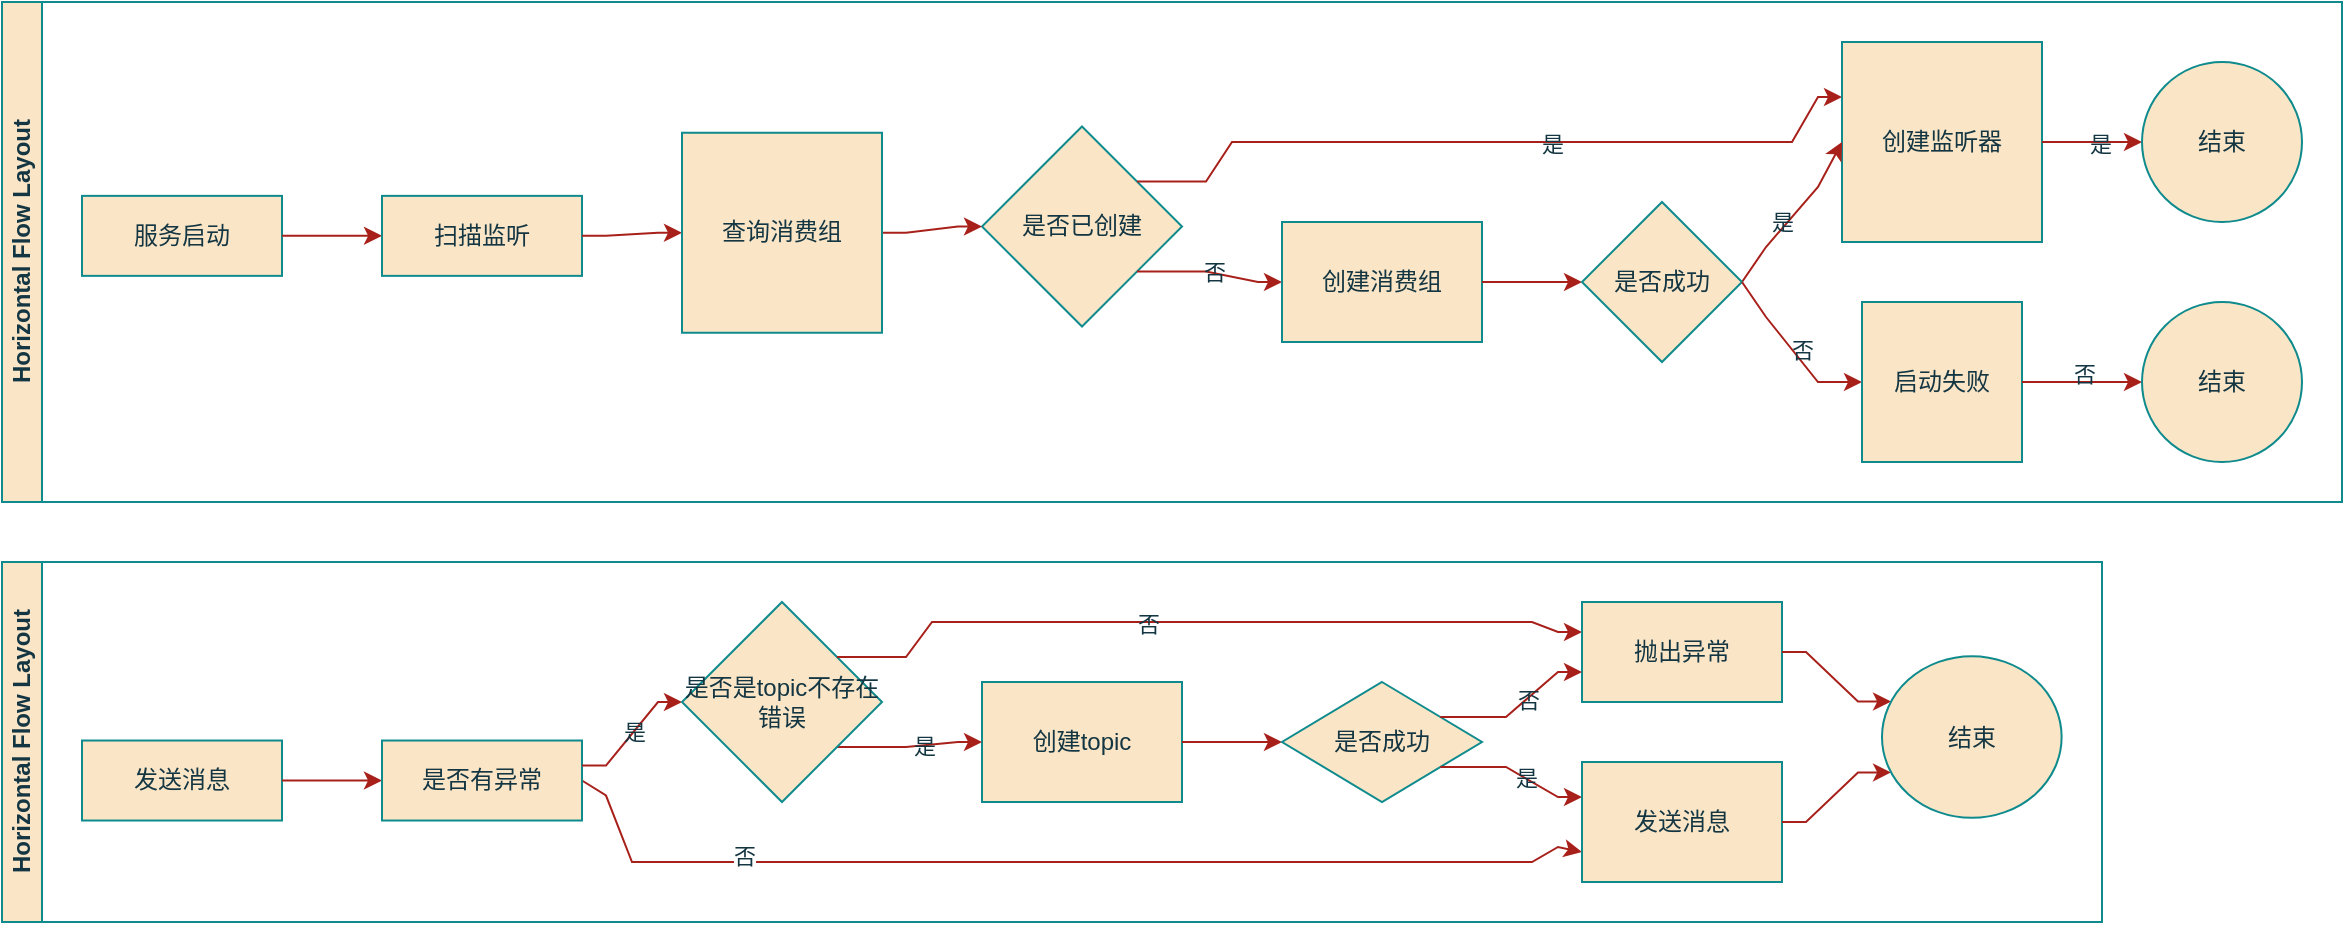 <mxfile version="22.1.3" type="github">
  <diagram name="第 1 页" id="OHvzYQvvOX94lxVfNjPB">
    <mxGraphModel dx="954" dy="585" grid="1" gridSize="10" guides="1" tooltips="1" connect="1" arrows="1" fold="1" page="1" pageScale="1" pageWidth="827" pageHeight="1169" math="0" shadow="0">
      <root>
        <mxCell id="0" />
        <mxCell id="1" parent="0" />
        <mxCell id="VYQc9DKy9v42-T7aidAJ-22" value="Horizontal Flow Layout" style="swimlane;html=1;startSize=20;horizontal=0;childLayout=flowLayout;flowOrientation=west;resizable=0;interRankCellSpacing=50;containerType=tree;fontSize=12;labelBackgroundColor=none;fillColor=#FAE5C7;strokeColor=#0F8B8D;fontColor=#143642;" vertex="1" parent="1">
          <mxGeometry x="34" y="320" width="1170" height="250" as="geometry" />
        </mxCell>
        <mxCell id="VYQc9DKy9v42-T7aidAJ-23" value="服务启动" style="whiteSpace=wrap;html=1;labelBackgroundColor=none;fillColor=#FAE5C7;strokeColor=#0F8B8D;fontColor=#143642;" vertex="1" parent="VYQc9DKy9v42-T7aidAJ-22">
          <mxGeometry x="40" y="96.931" width="100" height="40" as="geometry" />
        </mxCell>
        <mxCell id="VYQc9DKy9v42-T7aidAJ-56" value="" style="edgeStyle=orthogonalEdgeStyle;rounded=0;orthogonalLoop=1;jettySize=auto;html=1;noEdgeStyle=1;orthogonal=1;labelBackgroundColor=none;fontColor=default;strokeColor=#A8201A;" edge="1" source="VYQc9DKy9v42-T7aidAJ-23" target="VYQc9DKy9v42-T7aidAJ-57" parent="VYQc9DKy9v42-T7aidAJ-22">
          <mxGeometry relative="1" as="geometry">
            <Array as="points">
              <mxPoint x="152" y="116.931" />
              <mxPoint x="178" y="116.931" />
            </Array>
          </mxGeometry>
        </mxCell>
        <mxCell id="VYQc9DKy9v42-T7aidAJ-57" value="扫描监听" style="whiteSpace=wrap;html=1;labelBackgroundColor=none;fillColor=#FAE5C7;strokeColor=#0F8B8D;fontColor=#143642;" vertex="1" parent="VYQc9DKy9v42-T7aidAJ-22">
          <mxGeometry x="190" y="96.931" width="100" height="40" as="geometry" />
        </mxCell>
        <mxCell id="VYQc9DKy9v42-T7aidAJ-58" value="" style="edgeStyle=orthogonalEdgeStyle;rounded=0;orthogonalLoop=1;jettySize=auto;html=1;noEdgeStyle=1;orthogonal=1;labelBackgroundColor=none;fontColor=default;strokeColor=#A8201A;" edge="1" target="VYQc9DKy9v42-T7aidAJ-64" source="VYQc9DKy9v42-T7aidAJ-57" parent="VYQc9DKy9v42-T7aidAJ-22">
          <mxGeometry relative="1" as="geometry">
            <mxPoint x="2960" y="2005.926" as="sourcePoint" />
            <Array as="points">
              <mxPoint x="302" y="116.931" />
              <mxPoint x="328" y="115.373" />
            </Array>
          </mxGeometry>
        </mxCell>
        <mxCell id="VYQc9DKy9v42-T7aidAJ-59" value="是否已创建" style="whiteSpace=wrap;html=1;shape=rhombus;perimeter=rhombusPerimeter;labelBackgroundColor=none;fillColor=#FAE5C7;strokeColor=#0F8B8D;fontColor=#143642;" vertex="1" parent="VYQc9DKy9v42-T7aidAJ-22">
          <mxGeometry x="490" y="62.257" width="100" height="100" as="geometry" />
        </mxCell>
        <mxCell id="VYQc9DKy9v42-T7aidAJ-60" value="" style="edgeStyle=orthogonalEdgeStyle;rounded=0;orthogonalLoop=1;jettySize=auto;html=1;noEdgeStyle=1;orthogonal=1;labelBackgroundColor=none;fontColor=default;strokeColor=#A8201A;" edge="1" target="VYQc9DKy9v42-T7aidAJ-61" source="VYQc9DKy9v42-T7aidAJ-59" parent="VYQc9DKy9v42-T7aidAJ-22">
          <mxGeometry relative="1" as="geometry">
            <mxPoint x="3010" y="1915.926" as="sourcePoint" />
            <Array as="points">
              <mxPoint x="602" y="89.757" />
              <mxPoint x="615" y="70" />
              <mxPoint x="765" y="70" />
              <mxPoint x="765" y="70" />
              <mxPoint x="895" y="70" />
              <mxPoint x="908" y="47.5" />
            </Array>
          </mxGeometry>
        </mxCell>
        <mxCell id="VYQc9DKy9v42-T7aidAJ-65" value="是" style="edgeLabel;html=1;align=center;verticalAlign=middle;resizable=0;points=[];labelBackgroundColor=none;fontColor=#143642;" vertex="1" connectable="0" parent="VYQc9DKy9v42-T7aidAJ-60">
          <mxGeometry x="0.16" y="-1" relative="1" as="geometry">
            <mxPoint as="offset" />
          </mxGeometry>
        </mxCell>
        <mxCell id="VYQc9DKy9v42-T7aidAJ-61" value="创建监听器" style="whiteSpace=wrap;html=1;shape=label;rounded=0;labelBackgroundColor=none;fillColor=#FAE5C7;strokeColor=#0F8B8D;fontColor=#143642;" vertex="1" parent="VYQc9DKy9v42-T7aidAJ-22">
          <mxGeometry x="920" y="20" width="100" height="100" as="geometry" />
        </mxCell>
        <mxCell id="VYQc9DKy9v42-T7aidAJ-63" value="" style="edgeStyle=orthogonalEdgeStyle;rounded=0;orthogonalLoop=1;jettySize=auto;html=1;noEdgeStyle=1;orthogonal=1;labelBackgroundColor=none;fontColor=default;strokeColor=#A8201A;" edge="1" target="VYQc9DKy9v42-T7aidAJ-59" source="VYQc9DKy9v42-T7aidAJ-64" parent="VYQc9DKy9v42-T7aidAJ-22">
          <mxGeometry relative="1" as="geometry">
            <mxPoint x="2710" y="1835.926" as="sourcePoint" />
            <Array as="points">
              <mxPoint x="452" y="115.373" />
              <mxPoint x="478" y="112.257" />
            </Array>
          </mxGeometry>
        </mxCell>
        <mxCell id="VYQc9DKy9v42-T7aidAJ-64" value="查询消费组" style="whiteSpace=wrap;html=1;shape=label;rounded=0;labelBackgroundColor=none;fillColor=#FAE5C7;strokeColor=#0F8B8D;fontColor=#143642;" vertex="1" parent="VYQc9DKy9v42-T7aidAJ-22">
          <mxGeometry x="340" y="65.373" width="100" height="100" as="geometry" />
        </mxCell>
        <mxCell id="VYQc9DKy9v42-T7aidAJ-68" value="" style="edgeStyle=orthogonalEdgeStyle;rounded=0;orthogonalLoop=1;jettySize=auto;html=1;noEdgeStyle=1;orthogonal=1;labelBackgroundColor=none;fontColor=default;strokeColor=#A8201A;" edge="1" target="VYQc9DKy9v42-T7aidAJ-69" source="VYQc9DKy9v42-T7aidAJ-59" parent="VYQc9DKy9v42-T7aidAJ-22">
          <mxGeometry relative="1" as="geometry">
            <mxPoint x="2540" y="1675.926" as="sourcePoint" />
            <Array as="points">
              <mxPoint x="602" y="134.757" />
              <mxPoint x="628" y="140" />
            </Array>
          </mxGeometry>
        </mxCell>
        <mxCell id="VYQc9DKy9v42-T7aidAJ-71" value="否" style="edgeLabel;html=1;align=center;verticalAlign=middle;resizable=0;points=[];labelBackgroundColor=none;fontColor=#143642;" vertex="1" connectable="0" parent="VYQc9DKy9v42-T7aidAJ-68">
          <mxGeometry x="0.038" y="1" relative="1" as="geometry">
            <mxPoint as="offset" />
          </mxGeometry>
        </mxCell>
        <mxCell id="VYQc9DKy9v42-T7aidAJ-70" style="edgeStyle=orthogonalEdgeStyle;rounded=0;orthogonalLoop=1;jettySize=auto;html=1;exitX=1;exitY=0.5;exitDx=0;exitDy=0;entryX=0;entryY=0.5;entryDx=0;entryDy=0;noEdgeStyle=1;orthogonal=1;labelBackgroundColor=none;fontColor=default;strokeColor=#A8201A;" edge="1" parent="VYQc9DKy9v42-T7aidAJ-22" source="VYQc9DKy9v42-T7aidAJ-129" target="VYQc9DKy9v42-T7aidAJ-61">
          <mxGeometry relative="1" as="geometry">
            <Array as="points">
              <mxPoint x="882" y="122.5" />
              <mxPoint x="908" y="92.5" />
            </Array>
          </mxGeometry>
        </mxCell>
        <mxCell id="VYQc9DKy9v42-T7aidAJ-131" value="是" style="edgeLabel;html=1;align=center;verticalAlign=middle;resizable=0;points=[];labelBackgroundColor=none;fontColor=#143642;" vertex="1" connectable="0" parent="VYQc9DKy9v42-T7aidAJ-70">
          <mxGeometry x="-0.195" y="3" relative="1" as="geometry">
            <mxPoint x="1" as="offset" />
          </mxGeometry>
        </mxCell>
        <mxCell id="VYQc9DKy9v42-T7aidAJ-69" value="创建消费组" style="whiteSpace=wrap;html=1;shape=label;rounded=0;labelBackgroundColor=none;fillColor=#FAE5C7;strokeColor=#0F8B8D;fontColor=#143642;" vertex="1" parent="VYQc9DKy9v42-T7aidAJ-22">
          <mxGeometry x="640" y="110" width="100" height="60" as="geometry" />
        </mxCell>
        <mxCell id="VYQc9DKy9v42-T7aidAJ-128" value="" style="edgeStyle=orthogonalEdgeStyle;rounded=0;orthogonalLoop=1;jettySize=auto;html=1;exitX=1;exitY=0.5;exitDx=0;exitDy=0;entryX=0;entryY=0.5;entryDx=0;entryDy=0;noEdgeStyle=1;orthogonal=1;labelBackgroundColor=none;fontColor=default;strokeColor=#A8201A;" edge="1" parent="VYQc9DKy9v42-T7aidAJ-22" source="VYQc9DKy9v42-T7aidAJ-69" target="VYQc9DKy9v42-T7aidAJ-129">
          <mxGeometry relative="1" as="geometry">
            <mxPoint x="1814" y="1057.778" as="sourcePoint" />
            <mxPoint x="1864" y="1027.778" as="targetPoint" />
            <Array as="points">
              <mxPoint x="752" y="140" />
              <mxPoint x="778" y="140" />
            </Array>
          </mxGeometry>
        </mxCell>
        <mxCell id="VYQc9DKy9v42-T7aidAJ-129" value="是否成功" style="rhombus;whiteSpace=wrap;html=1;labelBackgroundColor=none;fillColor=#FAE5C7;strokeColor=#0F8B8D;fontColor=#143642;" vertex="1" parent="VYQc9DKy9v42-T7aidAJ-22">
          <mxGeometry x="790" y="100" width="80" height="80" as="geometry" />
        </mxCell>
        <mxCell id="VYQc9DKy9v42-T7aidAJ-132" value="" style="edgeStyle=orthogonalEdgeStyle;rounded=0;orthogonalLoop=1;jettySize=auto;html=1;noEdgeStyle=1;orthogonal=1;labelBackgroundColor=none;fontColor=default;strokeColor=#A8201A;" edge="1" target="VYQc9DKy9v42-T7aidAJ-134" source="VYQc9DKy9v42-T7aidAJ-61" parent="VYQc9DKy9v42-T7aidAJ-22">
          <mxGeometry relative="1" as="geometry">
            <mxPoint x="1402" y="817.778" as="sourcePoint" />
            <Array as="points">
              <mxPoint x="1032" y="70" />
              <mxPoint x="1058" y="70" />
            </Array>
          </mxGeometry>
        </mxCell>
        <mxCell id="VYQc9DKy9v42-T7aidAJ-133" value="是" style="edgeLabel;html=1;align=center;verticalAlign=middle;resizable=0;points=[];labelBackgroundColor=none;fontColor=#143642;" vertex="1" connectable="0" parent="VYQc9DKy9v42-T7aidAJ-132">
          <mxGeometry x="0.16" y="-1" relative="1" as="geometry">
            <mxPoint as="offset" />
          </mxGeometry>
        </mxCell>
        <mxCell id="VYQc9DKy9v42-T7aidAJ-134" value="结束" style="whiteSpace=wrap;html=1;shape=ellipse;rounded=0;perimeter=ellipsePerimeter;aspect=fixed;labelBackgroundColor=none;fillColor=#FAE5C7;strokeColor=#0F8B8D;fontColor=#143642;" vertex="1" parent="VYQc9DKy9v42-T7aidAJ-22">
          <mxGeometry x="1070" y="30" width="80" height="80" as="geometry" />
        </mxCell>
        <mxCell id="VYQc9DKy9v42-T7aidAJ-135" value="" style="edgeStyle=orthogonalEdgeStyle;rounded=0;orthogonalLoop=1;jettySize=auto;html=1;exitX=1;exitY=0.5;exitDx=0;exitDy=0;entryX=0;entryY=0.5;entryDx=0;entryDy=0;noEdgeStyle=1;orthogonal=1;labelBackgroundColor=none;fontColor=default;strokeColor=#A8201A;" edge="1" target="VYQc9DKy9v42-T7aidAJ-136" source="VYQc9DKy9v42-T7aidAJ-129" parent="VYQc9DKy9v42-T7aidAJ-22">
          <mxGeometry relative="1" as="geometry">
            <mxPoint x="1454" y="764" as="sourcePoint" />
            <mxPoint x="1898" y="1347.778" as="targetPoint" />
            <Array as="points">
              <mxPoint x="882" y="157.5" />
              <mxPoint x="908" y="190" />
            </Array>
          </mxGeometry>
        </mxCell>
        <mxCell id="VYQc9DKy9v42-T7aidAJ-137" value="否" style="edgeLabel;html=1;align=center;verticalAlign=middle;resizable=0;points=[];labelBackgroundColor=none;fontColor=#143642;" vertex="1" connectable="0" parent="VYQc9DKy9v42-T7aidAJ-135">
          <mxGeometry x="0.069" y="4" relative="1" as="geometry">
            <mxPoint x="-1" as="offset" />
          </mxGeometry>
        </mxCell>
        <mxCell id="VYQc9DKy9v42-T7aidAJ-136" value="启动失败" style="whiteSpace=wrap;html=1;rounded=0;labelBackgroundColor=none;fillColor=#FAE5C7;strokeColor=#0F8B8D;fontColor=#143642;" vertex="1" parent="VYQc9DKy9v42-T7aidAJ-22">
          <mxGeometry x="930" y="150" width="80" height="80" as="geometry" />
        </mxCell>
        <mxCell id="VYQc9DKy9v42-T7aidAJ-138" value="" style="edgeStyle=orthogonalEdgeStyle;rounded=0;orthogonalLoop=1;jettySize=auto;html=1;exitX=1;exitY=0.5;exitDx=0;exitDy=0;entryX=0;entryY=0.5;entryDx=0;entryDy=0;noEdgeStyle=1;orthogonal=1;labelBackgroundColor=none;fontColor=default;strokeColor=#A8201A;" edge="1" target="VYQc9DKy9v42-T7aidAJ-140" source="VYQc9DKy9v42-T7aidAJ-136" parent="VYQc9DKy9v42-T7aidAJ-22">
          <mxGeometry relative="1" as="geometry">
            <mxPoint x="1384" y="700" as="sourcePoint" />
            <mxPoint x="1932" y="1667.778" as="targetPoint" />
            <Array as="points">
              <mxPoint x="1032" y="190" />
              <mxPoint x="1058" y="190" />
            </Array>
          </mxGeometry>
        </mxCell>
        <mxCell id="VYQc9DKy9v42-T7aidAJ-139" value="否" style="edgeLabel;html=1;align=center;verticalAlign=middle;resizable=0;points=[];labelBackgroundColor=none;fontColor=#143642;" vertex="1" connectable="0" parent="VYQc9DKy9v42-T7aidAJ-138">
          <mxGeometry x="0.069" y="4" relative="1" as="geometry">
            <mxPoint x="-1" as="offset" />
          </mxGeometry>
        </mxCell>
        <mxCell id="VYQc9DKy9v42-T7aidAJ-140" value="结束" style="whiteSpace=wrap;html=1;rounded=0;shape=ellipse;perimeter=ellipsePerimeter;aspect=fixed;labelBackgroundColor=none;fillColor=#FAE5C7;strokeColor=#0F8B8D;fontColor=#143642;" vertex="1" parent="VYQc9DKy9v42-T7aidAJ-22">
          <mxGeometry x="1070" y="150" width="80" height="80" as="geometry" />
        </mxCell>
        <mxCell id="VYQc9DKy9v42-T7aidAJ-87" value="Horizontal Flow Layout" style="swimlane;html=1;startSize=20;horizontal=0;childLayout=flowLayout;flowOrientation=west;resizable=0;interRankCellSpacing=50;containerType=tree;fontSize=12;labelBackgroundColor=none;fillColor=#FAE5C7;strokeColor=#0F8B8D;fontColor=#143642;" vertex="1" parent="1">
          <mxGeometry x="34" y="600" width="1050" height="180" as="geometry" />
        </mxCell>
        <mxCell id="VYQc9DKy9v42-T7aidAJ-88" value="发送消息" style="whiteSpace=wrap;html=1;labelBackgroundColor=none;fillColor=#FAE5C7;strokeColor=#0F8B8D;fontColor=#143642;" vertex="1" parent="VYQc9DKy9v42-T7aidAJ-87">
          <mxGeometry x="40" y="89.259" width="100" height="40" as="geometry" />
        </mxCell>
        <mxCell id="VYQc9DKy9v42-T7aidAJ-89" value="" style="edgeStyle=orthogonalEdgeStyle;rounded=0;orthogonalLoop=1;jettySize=auto;html=1;noEdgeStyle=1;orthogonal=1;labelBackgroundColor=none;fontColor=default;strokeColor=#A8201A;" edge="1" parent="VYQc9DKy9v42-T7aidAJ-87" source="VYQc9DKy9v42-T7aidAJ-88" target="VYQc9DKy9v42-T7aidAJ-90">
          <mxGeometry relative="1" as="geometry">
            <Array as="points">
              <mxPoint x="152" y="109.259" />
              <mxPoint x="178" y="109.259" />
            </Array>
          </mxGeometry>
        </mxCell>
        <mxCell id="VYQc9DKy9v42-T7aidAJ-153" style="edgeStyle=orthogonalEdgeStyle;rounded=0;orthogonalLoop=1;jettySize=auto;html=1;exitX=1;exitY=0.5;exitDx=0;exitDy=0;entryX=0;entryY=0.75;entryDx=0;entryDy=0;strokeColor=#A8201A;fontColor=#143642;fillColor=#FAE5C7;noEdgeStyle=1;orthogonal=1;" edge="1" parent="VYQc9DKy9v42-T7aidAJ-87" source="VYQc9DKy9v42-T7aidAJ-90" target="VYQc9DKy9v42-T7aidAJ-147">
          <mxGeometry relative="1" as="geometry">
            <Array as="points">
              <mxPoint x="302" y="116.759" />
              <mxPoint x="315" y="150" />
              <mxPoint x="465" y="150" />
              <mxPoint x="465" y="150" />
              <mxPoint x="615" y="150" />
              <mxPoint x="615" y="150" />
              <mxPoint x="765" y="150" />
              <mxPoint x="778" y="142.5" />
            </Array>
          </mxGeometry>
        </mxCell>
        <mxCell id="VYQc9DKy9v42-T7aidAJ-162" value="否" style="edgeLabel;html=1;align=center;verticalAlign=middle;resizable=0;points=[];fontColor=#143642;" vertex="1" connectable="0" parent="VYQc9DKy9v42-T7aidAJ-153">
          <mxGeometry x="-0.598" y="3" relative="1" as="geometry">
            <mxPoint as="offset" />
          </mxGeometry>
        </mxCell>
        <mxCell id="VYQc9DKy9v42-T7aidAJ-90" value="是否有异常" style="whiteSpace=wrap;html=1;labelBackgroundColor=none;fillColor=#FAE5C7;strokeColor=#0F8B8D;fontColor=#143642;" vertex="1" parent="VYQc9DKy9v42-T7aidAJ-87">
          <mxGeometry x="190" y="89.259" width="100" height="40" as="geometry" />
        </mxCell>
        <mxCell id="VYQc9DKy9v42-T7aidAJ-91" value="" style="edgeStyle=orthogonalEdgeStyle;rounded=0;orthogonalLoop=1;jettySize=auto;html=1;noEdgeStyle=1;orthogonal=1;labelBackgroundColor=none;fontColor=default;strokeColor=#A8201A;" edge="1" parent="VYQc9DKy9v42-T7aidAJ-87" source="VYQc9DKy9v42-T7aidAJ-90" target="VYQc9DKy9v42-T7aidAJ-97">
          <mxGeometry relative="1" as="geometry">
            <mxPoint x="4640" y="2735" as="sourcePoint" />
            <Array as="points">
              <mxPoint x="302" y="101.759" />
              <mxPoint x="328" y="70" />
            </Array>
          </mxGeometry>
        </mxCell>
        <mxCell id="VYQc9DKy9v42-T7aidAJ-110" value="是" style="edgeLabel;html=1;align=center;verticalAlign=middle;resizable=0;points=[];labelBackgroundColor=none;fontColor=#143642;" vertex="1" connectable="0" parent="VYQc9DKy9v42-T7aidAJ-91">
          <mxGeometry x="0.037" relative="1" as="geometry">
            <mxPoint as="offset" />
          </mxGeometry>
        </mxCell>
        <mxCell id="VYQc9DKy9v42-T7aidAJ-92" value="创建topic" style="whiteSpace=wrap;html=1;shape=label;rounded=0;labelBackgroundColor=none;fillColor=#FAE5C7;strokeColor=#0F8B8D;fontColor=#143642;" vertex="1" parent="VYQc9DKy9v42-T7aidAJ-87">
          <mxGeometry x="490" y="60" width="100" height="60" as="geometry" />
        </mxCell>
        <mxCell id="VYQc9DKy9v42-T7aidAJ-96" value="" style="edgeStyle=orthogonalEdgeStyle;rounded=0;orthogonalLoop=1;jettySize=auto;html=1;noEdgeStyle=1;orthogonal=1;labelBackgroundColor=none;fontColor=default;strokeColor=#A8201A;" edge="1" parent="VYQc9DKy9v42-T7aidAJ-87" source="VYQc9DKy9v42-T7aidAJ-97" target="VYQc9DKy9v42-T7aidAJ-92">
          <mxGeometry relative="1" as="geometry">
            <mxPoint x="4390" y="2565" as="sourcePoint" />
            <Array as="points">
              <mxPoint x="452" y="92.5" />
              <mxPoint x="478" y="90" />
            </Array>
          </mxGeometry>
        </mxCell>
        <mxCell id="VYQc9DKy9v42-T7aidAJ-113" value="是" style="edgeLabel;html=1;align=center;verticalAlign=middle;resizable=0;points=[];labelBackgroundColor=none;fontColor=#143642;" vertex="1" connectable="0" parent="VYQc9DKy9v42-T7aidAJ-96">
          <mxGeometry x="0.154" relative="1" as="geometry">
            <mxPoint x="1" as="offset" />
          </mxGeometry>
        </mxCell>
        <mxCell id="VYQc9DKy9v42-T7aidAJ-97" value="是否是topic不存在错误" style="whiteSpace=wrap;html=1;shape=rhombus;rounded=0;perimeter=rhombusPerimeter;labelBackgroundColor=none;fillColor=#FAE5C7;strokeColor=#0F8B8D;fontColor=#143642;" vertex="1" parent="VYQc9DKy9v42-T7aidAJ-87">
          <mxGeometry x="340" y="20" width="100" height="100" as="geometry" />
        </mxCell>
        <mxCell id="VYQc9DKy9v42-T7aidAJ-106" value="" style="edgeStyle=orthogonalEdgeStyle;rounded=0;orthogonalLoop=1;jettySize=auto;html=1;noEdgeStyle=1;orthogonal=1;labelBackgroundColor=none;fontColor=default;strokeColor=#A8201A;" edge="1" target="VYQc9DKy9v42-T7aidAJ-107" source="VYQc9DKy9v42-T7aidAJ-97" parent="VYQc9DKy9v42-T7aidAJ-87">
          <mxGeometry relative="1" as="geometry">
            <mxPoint x="3100" y="2025" as="sourcePoint" />
            <Array as="points">
              <mxPoint x="452" y="47.5" />
              <mxPoint x="465" y="30" />
              <mxPoint x="615" y="30" />
              <mxPoint x="615" y="30" />
              <mxPoint x="765" y="30" />
              <mxPoint x="778" y="35" />
            </Array>
          </mxGeometry>
        </mxCell>
        <mxCell id="VYQc9DKy9v42-T7aidAJ-114" value="否" style="edgeLabel;html=1;align=center;verticalAlign=middle;resizable=0;points=[];labelBackgroundColor=none;fontColor=#143642;" vertex="1" connectable="0" parent="VYQc9DKy9v42-T7aidAJ-106">
          <mxGeometry x="-0.143" y="-1" relative="1" as="geometry">
            <mxPoint as="offset" />
          </mxGeometry>
        </mxCell>
        <mxCell id="VYQc9DKy9v42-T7aidAJ-107" value="抛出异常" style="whiteSpace=wrap;html=1;shape=label;rounded=0;labelBackgroundColor=none;fillColor=#FAE5C7;strokeColor=#0F8B8D;fontColor=#143642;" vertex="1" parent="VYQc9DKy9v42-T7aidAJ-87">
          <mxGeometry x="790" y="20" width="100" height="50" as="geometry" />
        </mxCell>
        <mxCell id="VYQc9DKy9v42-T7aidAJ-111" value="" style="edgeStyle=orthogonalEdgeStyle;rounded=0;orthogonalLoop=1;jettySize=auto;html=1;noEdgeStyle=1;orthogonal=1;labelBackgroundColor=none;fontColor=default;strokeColor=#A8201A;" edge="1" target="VYQc9DKy9v42-T7aidAJ-158" source="VYQc9DKy9v42-T7aidAJ-107" parent="VYQc9DKy9v42-T7aidAJ-87">
          <mxGeometry relative="1" as="geometry">
            <mxPoint x="2730" y="1788" as="sourcePoint" />
            <Array as="points">
              <mxPoint x="902" y="45" />
              <mxPoint x="928" y="69.792" />
            </Array>
          </mxGeometry>
        </mxCell>
        <mxCell id="VYQc9DKy9v42-T7aidAJ-142" value="" style="edgeStyle=orthogonalEdgeStyle;rounded=0;orthogonalLoop=1;jettySize=auto;html=1;noEdgeStyle=1;orthogonal=1;labelBackgroundColor=none;fontColor=default;strokeColor=#A8201A;" edge="1" target="VYQc9DKy9v42-T7aidAJ-144" source="VYQc9DKy9v42-T7aidAJ-92" parent="VYQc9DKy9v42-T7aidAJ-87">
          <mxGeometry relative="1" as="geometry">
            <mxPoint x="1652" y="1248" as="sourcePoint" />
            <Array as="points">
              <mxPoint x="602" y="90" />
              <mxPoint x="628" y="90" />
            </Array>
          </mxGeometry>
        </mxCell>
        <mxCell id="VYQc9DKy9v42-T7aidAJ-144" value="是否成功" style="whiteSpace=wrap;html=1;shape=rhombus;rounded=0;labelBackgroundColor=none;fillColor=#FAE5C7;strokeColor=#0F8B8D;fontColor=#143642;perimeter=rhombusPerimeter;" vertex="1" parent="VYQc9DKy9v42-T7aidAJ-87">
          <mxGeometry x="640" y="60" width="100" height="60" as="geometry" />
        </mxCell>
        <mxCell id="VYQc9DKy9v42-T7aidAJ-145" value="" style="edgeStyle=orthogonalEdgeStyle;rounded=0;orthogonalLoop=1;jettySize=auto;html=1;noEdgeStyle=1;orthogonal=1;labelBackgroundColor=none;fontColor=default;strokeColor=#A8201A;" edge="1" target="VYQc9DKy9v42-T7aidAJ-147" source="VYQc9DKy9v42-T7aidAJ-144" parent="VYQc9DKy9v42-T7aidAJ-87">
          <mxGeometry relative="1" as="geometry">
            <mxPoint x="1704" y="1210" as="sourcePoint" />
            <Array as="points">
              <mxPoint x="752" y="102.5" />
              <mxPoint x="778" y="117.5" />
            </Array>
          </mxGeometry>
        </mxCell>
        <mxCell id="VYQc9DKy9v42-T7aidAJ-146" value="是" style="edgeLabel;html=1;align=center;verticalAlign=middle;resizable=0;points=[];labelBackgroundColor=none;fontColor=#143642;" vertex="1" connectable="0" parent="VYQc9DKy9v42-T7aidAJ-145">
          <mxGeometry x="0.154" relative="1" as="geometry">
            <mxPoint x="1" as="offset" />
          </mxGeometry>
        </mxCell>
        <mxCell id="VYQc9DKy9v42-T7aidAJ-147" value="发送消息" style="whiteSpace=wrap;html=1;shape=label;rounded=0;labelBackgroundColor=none;fillColor=#FAE5C7;strokeColor=#0F8B8D;fontColor=#143642;" vertex="1" parent="VYQc9DKy9v42-T7aidAJ-87">
          <mxGeometry x="790" y="100" width="100" height="60" as="geometry" />
        </mxCell>
        <mxCell id="VYQc9DKy9v42-T7aidAJ-148" value="" style="edgeStyle=orthogonalEdgeStyle;rounded=0;orthogonalLoop=1;jettySize=auto;html=1;noEdgeStyle=1;orthogonal=1;labelBackgroundColor=none;fontColor=default;strokeColor=#A8201A;" edge="1" target="VYQc9DKy9v42-T7aidAJ-107" source="VYQc9DKy9v42-T7aidAJ-144" parent="VYQc9DKy9v42-T7aidAJ-87">
          <mxGeometry relative="1" as="geometry">
            <mxPoint x="1584" y="1150" as="sourcePoint" />
            <Array as="points">
              <mxPoint x="752" y="77.5" />
              <mxPoint x="778" y="55" />
            </Array>
          </mxGeometry>
        </mxCell>
        <mxCell id="VYQc9DKy9v42-T7aidAJ-149" value="否" style="edgeLabel;html=1;align=center;verticalAlign=middle;resizable=0;points=[];labelBackgroundColor=none;fontColor=#143642;" vertex="1" connectable="0" parent="VYQc9DKy9v42-T7aidAJ-148">
          <mxGeometry x="0.154" relative="1" as="geometry">
            <mxPoint x="1" as="offset" />
          </mxGeometry>
        </mxCell>
        <mxCell id="VYQc9DKy9v42-T7aidAJ-156" value="" style="edgeStyle=orthogonalEdgeStyle;rounded=0;orthogonalLoop=1;jettySize=auto;html=1;noEdgeStyle=1;orthogonal=1;labelBackgroundColor=none;fontColor=default;strokeColor=#A8201A;" edge="1" target="VYQc9DKy9v42-T7aidAJ-158" source="VYQc9DKy9v42-T7aidAJ-147" parent="VYQc9DKy9v42-T7aidAJ-87">
          <mxGeometry relative="1" as="geometry">
            <mxPoint x="1313" y="943" as="sourcePoint" />
            <Array as="points">
              <mxPoint x="902" y="130" />
              <mxPoint x="928" y="105.207" />
            </Array>
          </mxGeometry>
        </mxCell>
        <mxCell id="VYQc9DKy9v42-T7aidAJ-158" value="结束" style="whiteSpace=wrap;html=1;shape=ellipse;rounded=0;labelBackgroundColor=none;fillColor=#FAE5C7;strokeColor=#0F8B8D;fontColor=#143642;perimeter=ellipsePerimeter;" vertex="1" parent="VYQc9DKy9v42-T7aidAJ-87">
          <mxGeometry x="940" y="47.085" width="89.81" height="80.83" as="geometry" />
        </mxCell>
      </root>
    </mxGraphModel>
  </diagram>
</mxfile>

